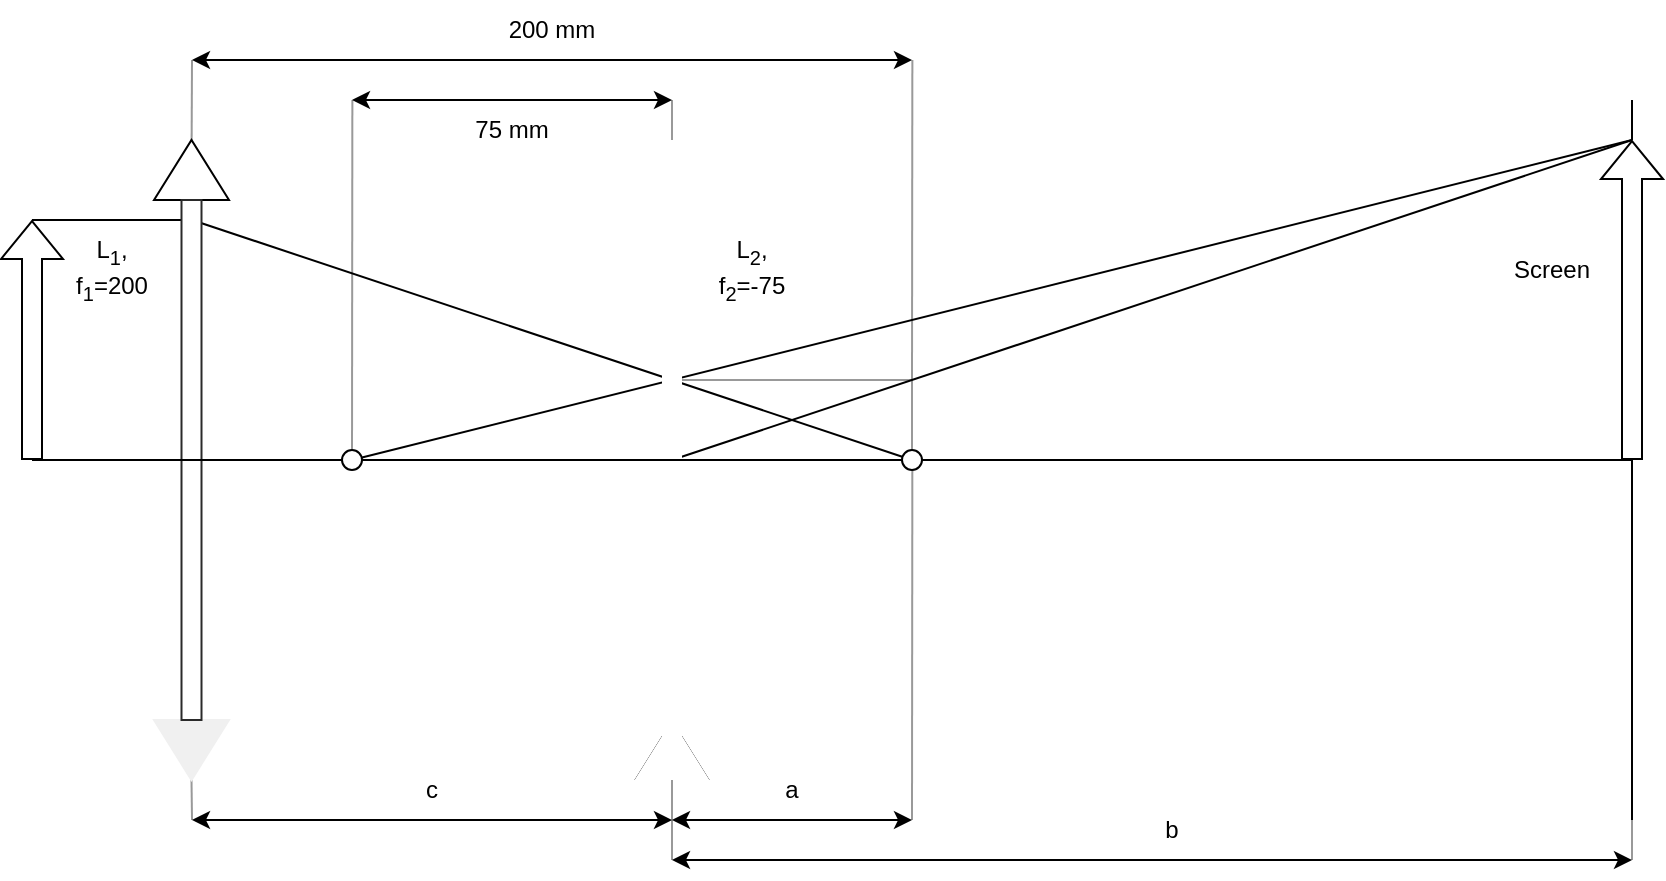 <mxfile>
    <diagram id="h17Kq1fYVlkzOT2byBLN" name="Page-1">
        <mxGraphModel dx="918" dy="449" grid="1" gridSize="10" guides="1" tooltips="1" connect="1" arrows="1" fold="1" page="1" pageScale="1" pageWidth="1169" pageHeight="827" math="0" shadow="0">
            <root>
                <mxCell id="0"/>
                <mxCell id="1" parent="0"/>
                <mxCell id="kd8pXG1fjtVr0i-MkSHm-72" value="" style="shape=flexArrow;endArrow=classic;html=1;rounded=0;" parent="1" edge="1">
                    <mxGeometry width="50" height="50" relative="1" as="geometry">
                        <mxPoint x="40" y="400" as="sourcePoint"/>
                        <mxPoint x="40" y="280" as="targetPoint"/>
                    </mxGeometry>
                </mxCell>
                <mxCell id="kd8pXG1fjtVr0i-MkSHm-7" value="" style="triangle;whiteSpace=wrap;html=1;direction=north;strokeColor=none;fillColor=#000000;" parent="1" vertex="1">
                    <mxGeometry x="341.25" y="530" width="37.5" height="30" as="geometry"/>
                </mxCell>
                <mxCell id="kd8pXG1fjtVr0i-MkSHm-15" value="" style="endArrow=none;html=1;rounded=0;" parent="1" edge="1">
                    <mxGeometry width="50" height="50" relative="1" as="geometry">
                        <mxPoint x="40" y="280" as="sourcePoint"/>
                        <mxPoint x="120" y="280" as="targetPoint"/>
                    </mxGeometry>
                </mxCell>
                <mxCell id="kd8pXG1fjtVr0i-MkSHm-20" value="" style="endArrow=none;html=1;rounded=0;strokeColor=#999999;" parent="1" edge="1">
                    <mxGeometry width="50" height="50" relative="1" as="geometry">
                        <mxPoint x="360" y="360" as="sourcePoint"/>
                        <mxPoint x="480" y="360" as="targetPoint"/>
                    </mxGeometry>
                </mxCell>
                <mxCell id="kd8pXG1fjtVr0i-MkSHm-22" value="" style="endArrow=none;html=1;rounded=0;strokeColor=#999999;" parent="1" edge="1">
                    <mxGeometry width="50" height="50" relative="1" as="geometry">
                        <mxPoint x="480" y="400" as="sourcePoint"/>
                        <mxPoint x="480" y="360" as="targetPoint"/>
                    </mxGeometry>
                </mxCell>
                <mxCell id="kd8pXG1fjtVr0i-MkSHm-32" value="" style="rounded=0;whiteSpace=wrap;html=1;strokeColor=none;fillColor=#000000;" parent="1" vertex="1">
                    <mxGeometry x="355" y="260" width="10" height="280" as="geometry"/>
                </mxCell>
                <mxCell id="kd8pXG1fjtVr0i-MkSHm-37" value="&lt;div&gt;L&lt;sub&gt;1&lt;/sub&gt;,&lt;/div&gt;&lt;div align=&quot;left&quot;&gt;f&lt;sub&gt;1&lt;/sub&gt;=200&lt;br&gt;&lt;/div&gt;" style="text;html=1;strokeColor=none;fillColor=none;align=center;verticalAlign=middle;whiteSpace=wrap;rounded=0;" parent="1" vertex="1">
                    <mxGeometry x="50" y="290" width="60" height="30" as="geometry"/>
                </mxCell>
                <mxCell id="kd8pXG1fjtVr0i-MkSHm-40" value="&lt;div&gt;L&lt;sub&gt;2&lt;/sub&gt;,&lt;/div&gt;&lt;div align=&quot;left&quot;&gt;f&lt;sub&gt;2&lt;/sub&gt;=-75&lt;br&gt;&lt;/div&gt;" style="text;html=1;strokeColor=none;fillColor=none;align=center;verticalAlign=middle;whiteSpace=wrap;rounded=0;" parent="1" vertex="1">
                    <mxGeometry x="370" y="290" width="60" height="30" as="geometry"/>
                </mxCell>
                <mxCell id="kd8pXG1fjtVr0i-MkSHm-41" value="200&amp;nbsp;mm" style="text;html=1;strokeColor=none;fillColor=none;align=center;verticalAlign=middle;whiteSpace=wrap;rounded=0;" parent="1" vertex="1">
                    <mxGeometry x="270" y="170" width="60" height="30" as="geometry"/>
                </mxCell>
                <mxCell id="kd8pXG1fjtVr0i-MkSHm-43" value="75 mm" style="text;html=1;strokeColor=none;fillColor=none;align=center;verticalAlign=middle;whiteSpace=wrap;rounded=0;" parent="1" vertex="1">
                    <mxGeometry x="250" y="220" width="60" height="30" as="geometry"/>
                </mxCell>
                <mxCell id="kd8pXG1fjtVr0i-MkSHm-45" value="" style="endArrow=none;html=1;rounded=0;strokeColor=#999999;" parent="1" target="kd8pXG1fjtVr0i-MkSHm-5" edge="1">
                    <mxGeometry width="50" height="50" relative="1" as="geometry">
                        <mxPoint x="120" y="200" as="sourcePoint"/>
                        <mxPoint x="490" y="370" as="targetPoint"/>
                    </mxGeometry>
                </mxCell>
                <mxCell id="kd8pXG1fjtVr0i-MkSHm-46" value="" style="endArrow=none;html=1;rounded=0;strokeColor=#999999;" parent="1" edge="1">
                    <mxGeometry width="50" height="50" relative="1" as="geometry">
                        <mxPoint x="200.18" y="220" as="sourcePoint"/>
                        <mxPoint x="200" y="400" as="targetPoint"/>
                    </mxGeometry>
                </mxCell>
                <mxCell id="kd8pXG1fjtVr0i-MkSHm-47" value="" style="endArrow=none;html=1;rounded=0;strokeColor=#999999;" parent="1" edge="1">
                    <mxGeometry width="50" height="50" relative="1" as="geometry">
                        <mxPoint x="480.18" y="200" as="sourcePoint"/>
                        <mxPoint x="480" y="360" as="targetPoint"/>
                    </mxGeometry>
                </mxCell>
                <mxCell id="kd8pXG1fjtVr0i-MkSHm-48" value="" style="endArrow=none;html=1;rounded=0;strokeColor=#999999;" parent="1" edge="1">
                    <mxGeometry width="50" height="50" relative="1" as="geometry">
                        <mxPoint x="480.18" y="400" as="sourcePoint"/>
                        <mxPoint x="480" y="580" as="targetPoint"/>
                    </mxGeometry>
                </mxCell>
                <mxCell id="kd8pXG1fjtVr0i-MkSHm-49" value="" style="endArrow=none;html=1;rounded=0;strokeColor=#999999;" parent="1" edge="1">
                    <mxGeometry width="50" height="50" relative="1" as="geometry">
                        <mxPoint x="840" y="580" as="sourcePoint"/>
                        <mxPoint x="840" y="600" as="targetPoint"/>
                    </mxGeometry>
                </mxCell>
                <mxCell id="kd8pXG1fjtVr0i-MkSHm-50" value="" style="endArrow=none;html=1;rounded=0;strokeColor=#999999;exitX=1;exitY=0.5;exitDx=0;exitDy=0;" parent="1" source="kd8pXG1fjtVr0i-MkSHm-6" edge="1">
                    <mxGeometry width="50" height="50" relative="1" as="geometry">
                        <mxPoint x="60.18" y="600" as="sourcePoint"/>
                        <mxPoint x="120" y="580" as="targetPoint"/>
                    </mxGeometry>
                </mxCell>
                <mxCell id="kd8pXG1fjtVr0i-MkSHm-51" value="" style="endArrow=none;html=1;rounded=0;strokeColor=#999999;exitX=0;exitY=0.5;exitDx=0;exitDy=0;" parent="1" source="kd8pXG1fjtVr0i-MkSHm-7" edge="1">
                    <mxGeometry width="50" height="50" relative="1" as="geometry">
                        <mxPoint x="129.75" y="570" as="sourcePoint"/>
                        <mxPoint x="360" y="600" as="targetPoint"/>
                    </mxGeometry>
                </mxCell>
                <mxCell id="kd8pXG1fjtVr0i-MkSHm-52" value="" style="endArrow=none;html=1;rounded=0;strokeColor=#999999;entryX=0;entryY=0.5;entryDx=0;entryDy=0;" parent="1" target="kd8pXG1fjtVr0i-MkSHm-8" edge="1">
                    <mxGeometry width="50" height="50" relative="1" as="geometry">
                        <mxPoint x="360" y="220" as="sourcePoint"/>
                        <mxPoint x="370" y="610" as="targetPoint"/>
                    </mxGeometry>
                </mxCell>
                <mxCell id="kd8pXG1fjtVr0i-MkSHm-53" value="" style="endArrow=none;html=1;rounded=0;" parent="1" edge="1">
                    <mxGeometry width="50" height="50" relative="1" as="geometry">
                        <mxPoint x="41" y="280" as="sourcePoint"/>
                        <mxPoint x="121" y="280" as="targetPoint"/>
                    </mxGeometry>
                </mxCell>
                <mxCell id="kd8pXG1fjtVr0i-MkSHm-17" value="" style="endArrow=none;html=1;rounded=0;" parent="1" edge="1">
                    <mxGeometry width="50" height="50" relative="1" as="geometry">
                        <mxPoint x="120" y="280" as="sourcePoint"/>
                        <mxPoint x="480" y="400" as="targetPoint"/>
                    </mxGeometry>
                </mxCell>
                <mxCell id="kd8pXG1fjtVr0i-MkSHm-24" value="" style="endArrow=none;html=1;rounded=0;" parent="1" edge="1">
                    <mxGeometry width="50" height="50" relative="1" as="geometry">
                        <mxPoint x="200" y="400" as="sourcePoint"/>
                        <mxPoint x="840" y="240" as="targetPoint"/>
                    </mxGeometry>
                </mxCell>
                <mxCell id="kd8pXG1fjtVr0i-MkSHm-27" value="" style="endArrow=none;html=1;rounded=0;" parent="1" edge="1">
                    <mxGeometry width="50" height="50" relative="1" as="geometry">
                        <mxPoint x="360" y="400" as="sourcePoint"/>
                        <mxPoint x="840" y="240" as="targetPoint"/>
                    </mxGeometry>
                </mxCell>
                <mxCell id="kd8pXG1fjtVr0i-MkSHm-54" value="" style="endArrow=none;html=1;rounded=0;" parent="1" edge="1">
                    <mxGeometry width="50" height="50" relative="1" as="geometry">
                        <mxPoint x="41" y="280" as="sourcePoint"/>
                        <mxPoint x="121" y="280" as="targetPoint"/>
                    </mxGeometry>
                </mxCell>
                <mxCell id="kd8pXG1fjtVr0i-MkSHm-5" value="" style="triangle;whiteSpace=wrap;html=1;direction=north;" parent="1" vertex="1">
                    <mxGeometry x="101" y="240" width="37.5" height="30" as="geometry"/>
                </mxCell>
                <mxCell id="kd8pXG1fjtVr0i-MkSHm-6" value="" style="triangle;whiteSpace=wrap;html=1;direction=south;strokeColor=#F0F0F0;fillColor=#F0F0F0;" parent="1" vertex="1">
                    <mxGeometry x="101" y="530" width="37.5" height="30" as="geometry"/>
                </mxCell>
                <mxCell id="kd8pXG1fjtVr0i-MkSHm-4" value="" style="rounded=0;whiteSpace=wrap;html=1;strokeColor=#2A2A2A;" parent="1" vertex="1">
                    <mxGeometry x="114.75" y="270" width="10" height="260" as="geometry"/>
                </mxCell>
                <mxCell id="kd8pXG1fjtVr0i-MkSHm-57" value="" style="triangle;whiteSpace=wrap;html=1;direction=north;strokeColor=none;fillColor=#000000;" parent="1" vertex="1">
                    <mxGeometry x="341.25" y="530" width="37.5" height="30" as="geometry"/>
                </mxCell>
                <mxCell id="kd8pXG1fjtVr0i-MkSHm-8" value="" style="triangle;whiteSpace=wrap;html=1;direction=south;strokeColor=none;" parent="1" vertex="1">
                    <mxGeometry x="341.25" y="240" width="37.5" height="30" as="geometry"/>
                </mxCell>
                <mxCell id="kd8pXG1fjtVr0i-MkSHm-58" value="" style="triangle;whiteSpace=wrap;html=1;direction=north;strokeColor=none;" parent="1" vertex="1">
                    <mxGeometry x="341.25" y="530" width="37.5" height="30" as="geometry"/>
                </mxCell>
                <mxCell id="kd8pXG1fjtVr0i-MkSHm-59" value="" style="rounded=0;whiteSpace=wrap;html=1;strokeColor=none;" parent="1" vertex="1">
                    <mxGeometry x="355" y="260" width="10" height="280" as="geometry"/>
                </mxCell>
                <mxCell id="kd8pXG1fjtVr0i-MkSHm-19" value="" style="endArrow=classic;startArrow=classic;html=1;rounded=0;" parent="1" edge="1">
                    <mxGeometry width="50" height="50" relative="1" as="geometry">
                        <mxPoint x="120" y="200" as="sourcePoint"/>
                        <mxPoint x="480" y="200" as="targetPoint"/>
                    </mxGeometry>
                </mxCell>
                <mxCell id="kd8pXG1fjtVr0i-MkSHm-33" value="" style="endArrow=classic;startArrow=classic;html=1;rounded=0;" parent="1" edge="1">
                    <mxGeometry width="50" height="50" relative="1" as="geometry">
                        <mxPoint x="200" y="220" as="sourcePoint"/>
                        <mxPoint x="360" y="220" as="targetPoint"/>
                    </mxGeometry>
                </mxCell>
                <mxCell id="kd8pXG1fjtVr0i-MkSHm-34" value="" style="endArrow=classic;startArrow=classic;html=1;rounded=0;" parent="1" edge="1">
                    <mxGeometry width="50" height="50" relative="1" as="geometry">
                        <mxPoint x="120" y="580" as="sourcePoint"/>
                        <mxPoint x="360" y="580" as="targetPoint"/>
                    </mxGeometry>
                </mxCell>
                <mxCell id="kd8pXG1fjtVr0i-MkSHm-35" value="" style="endArrow=classic;startArrow=classic;html=1;rounded=0;" parent="1" edge="1">
                    <mxGeometry width="50" height="50" relative="1" as="geometry">
                        <mxPoint x="360" y="580" as="sourcePoint"/>
                        <mxPoint x="480" y="580" as="targetPoint"/>
                    </mxGeometry>
                </mxCell>
                <mxCell id="kd8pXG1fjtVr0i-MkSHm-36" value="" style="endArrow=classic;startArrow=classic;html=1;rounded=0;" parent="1" edge="1">
                    <mxGeometry width="50" height="50" relative="1" as="geometry">
                        <mxPoint x="360" y="600" as="sourcePoint"/>
                        <mxPoint x="840" y="600" as="targetPoint"/>
                    </mxGeometry>
                </mxCell>
                <mxCell id="kd8pXG1fjtVr0i-MkSHm-63" value="a" style="text;html=1;strokeColor=none;fillColor=none;align=center;verticalAlign=middle;whiteSpace=wrap;rounded=0;" parent="1" vertex="1">
                    <mxGeometry x="390" y="550" width="60" height="30" as="geometry"/>
                </mxCell>
                <mxCell id="kd8pXG1fjtVr0i-MkSHm-64" value="b" style="text;html=1;strokeColor=none;fillColor=none;align=center;verticalAlign=middle;whiteSpace=wrap;rounded=0;" parent="1" vertex="1">
                    <mxGeometry x="580" y="570" width="60" height="30" as="geometry"/>
                </mxCell>
                <mxCell id="kd8pXG1fjtVr0i-MkSHm-65" value="c" style="text;html=1;strokeColor=none;fillColor=none;align=center;verticalAlign=middle;whiteSpace=wrap;rounded=0;" parent="1" vertex="1">
                    <mxGeometry x="210" y="550" width="60" height="30" as="geometry"/>
                </mxCell>
                <mxCell id="kd8pXG1fjtVr0i-MkSHm-70" value="" style="endArrow=none;html=1;rounded=0;" parent="1" edge="1">
                    <mxGeometry width="50" height="50" relative="1" as="geometry">
                        <mxPoint x="40" y="400" as="sourcePoint"/>
                        <mxPoint x="475" y="400" as="targetPoint"/>
                    </mxGeometry>
                </mxCell>
                <mxCell id="kd8pXG1fjtVr0i-MkSHm-1" value="" style="endArrow=none;html=1;rounded=0;startArrow=none;" parent="1" edge="1">
                    <mxGeometry width="50" height="50" relative="1" as="geometry">
                        <mxPoint x="485" y="400" as="sourcePoint"/>
                        <mxPoint x="840" y="400" as="targetPoint"/>
                    </mxGeometry>
                </mxCell>
                <mxCell id="kd8pXG1fjtVr0i-MkSHm-31" value="" style="endArrow=none;html=1;rounded=0;" parent="1" edge="1">
                    <mxGeometry width="50" height="50" relative="1" as="geometry">
                        <mxPoint x="840" y="580" as="sourcePoint"/>
                        <mxPoint x="840" y="400" as="targetPoint"/>
                    </mxGeometry>
                </mxCell>
                <mxCell id="kd8pXG1fjtVr0i-MkSHm-67" value="&lt;div&gt;Screen&lt;/div&gt;" style="text;html=1;strokeColor=none;fillColor=none;align=center;verticalAlign=middle;whiteSpace=wrap;rounded=0;" parent="1" vertex="1">
                    <mxGeometry x="770" y="290" width="60" height="30" as="geometry"/>
                </mxCell>
                <mxCell id="kd8pXG1fjtVr0i-MkSHm-73" value="" style="shape=flexArrow;endArrow=classic;html=1;rounded=0;fillColor=none;" parent="1" edge="1">
                    <mxGeometry width="50" height="50" relative="1" as="geometry">
                        <mxPoint x="840" y="400" as="sourcePoint"/>
                        <mxPoint x="840" y="240" as="targetPoint"/>
                    </mxGeometry>
                </mxCell>
                <mxCell id="kd8pXG1fjtVr0i-MkSHm-74" value="" style="endArrow=none;html=1;rounded=0;" parent="1" edge="1">
                    <mxGeometry width="50" height="50" relative="1" as="geometry">
                        <mxPoint x="840" y="240" as="sourcePoint"/>
                        <mxPoint x="840" y="220" as="targetPoint"/>
                    </mxGeometry>
                </mxCell>
                <mxCell id="kd8pXG1fjtVr0i-MkSHm-68" value="" style="ellipse;whiteSpace=wrap;html=1;aspect=fixed;" parent="1" vertex="1">
                    <mxGeometry x="195" y="395" width="10" height="10" as="geometry"/>
                </mxCell>
                <mxCell id="kd8pXG1fjtVr0i-MkSHm-71" value="" style="ellipse;whiteSpace=wrap;html=1;aspect=fixed;" parent="1" vertex="1">
                    <mxGeometry x="475" y="395" width="10" height="10" as="geometry"/>
                </mxCell>
            </root>
        </mxGraphModel>
    </diagram>
</mxfile>